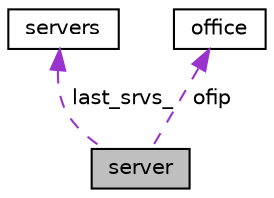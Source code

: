 digraph "server"
{
  edge [fontname="Helvetica",fontsize="10",labelfontname="Helvetica",labelfontsize="10"];
  node [fontname="Helvetica",fontsize="10",shape=record];
  Node1 [label="server",height=0.2,width=0.4,color="black", fillcolor="grey75", style="filled", fontcolor="black"];
  Node2 -> Node1 [dir="back",color="darkorchid3",fontsize="10",style="dashed",label=" last_srvs_" ,fontname="Helvetica"];
  Node2 [label="servers",height=0.2,width=0.4,color="black", fillcolor="white", style="filled",URL="$classservers.html"];
  Node3 -> Node1 [dir="back",color="darkorchid3",fontsize="10",style="dashed",label=" ofip" ,fontname="Helvetica"];
  Node3 [label="office",height=0.2,width=0.4,color="black", fillcolor="white", style="filled",URL="$classoffice.html"];
}
